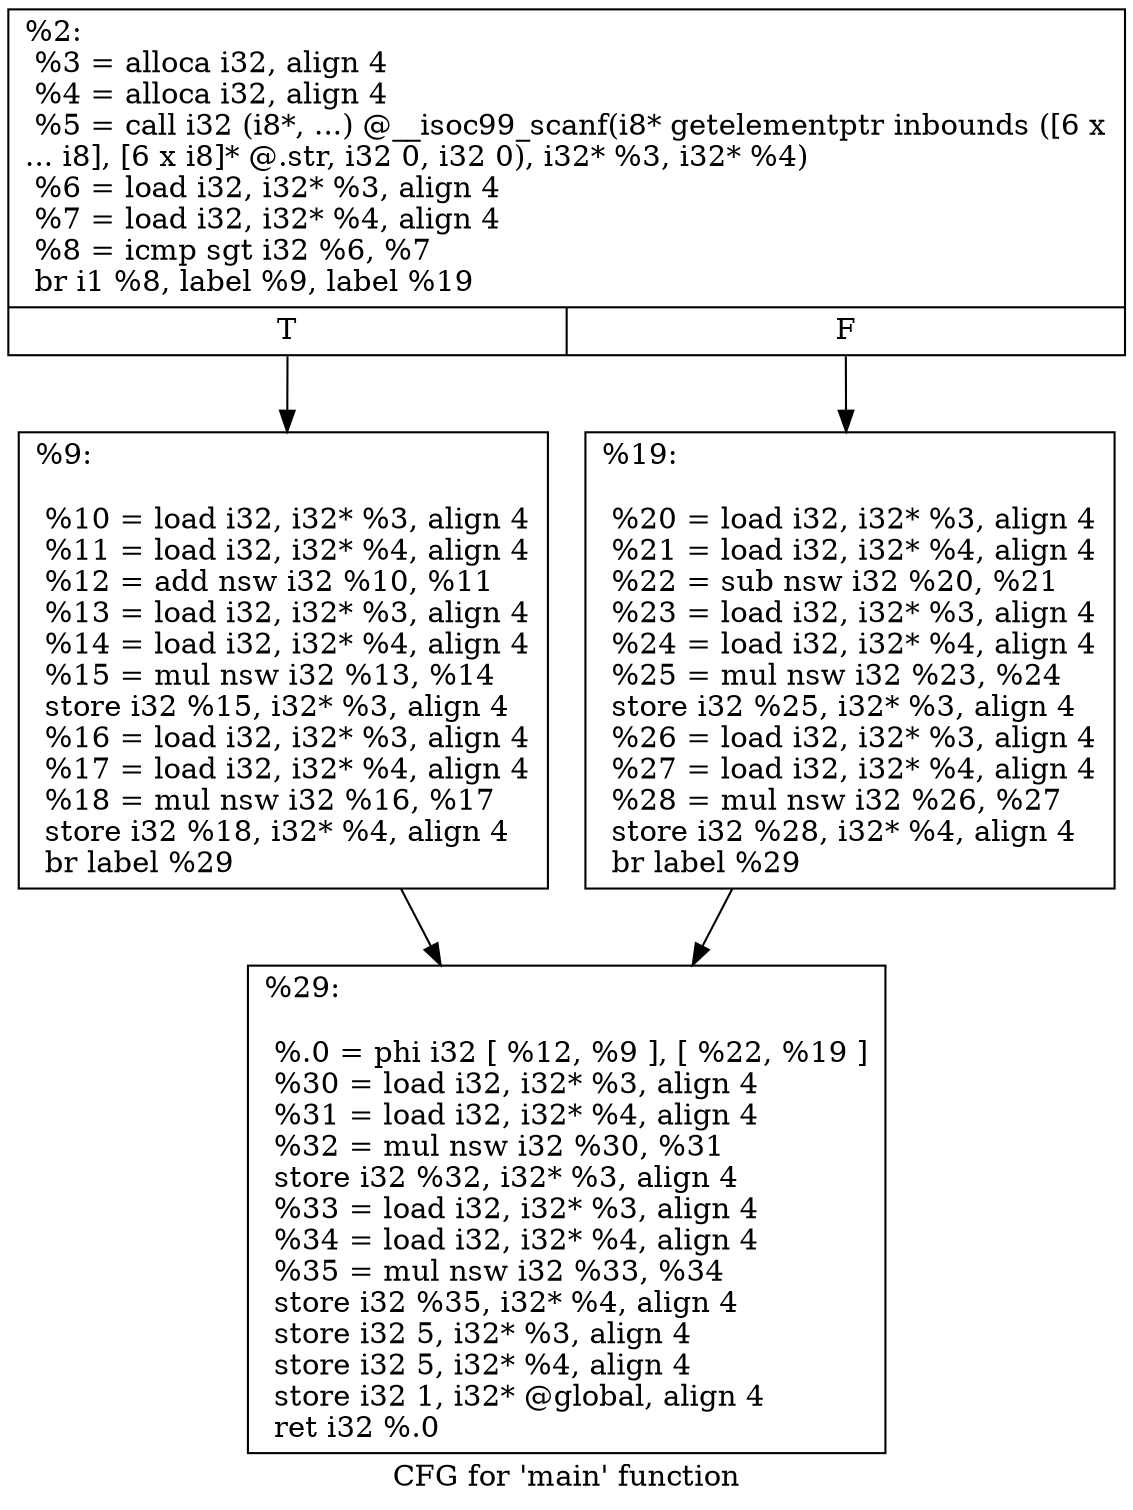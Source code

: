 digraph "CFG for 'main' function" {
	label="CFG for 'main' function";

	Node0x7fffd190ea70 [shape=record,label="{%2:\l  %3 = alloca i32, align 4\l  %4 = alloca i32, align 4\l  %5 = call i32 (i8*, ...) @__isoc99_scanf(i8* getelementptr inbounds ([6 x\l... i8], [6 x i8]* @.str, i32 0, i32 0), i32* %3, i32* %4)\l  %6 = load i32, i32* %3, align 4\l  %7 = load i32, i32* %4, align 4\l  %8 = icmp sgt i32 %6, %7\l  br i1 %8, label %9, label %19\l|{<s0>T|<s1>F}}"];
	Node0x7fffd190ea70:s0 -> Node0x7fffd190ec20;
	Node0x7fffd190ea70:s1 -> Node0x7fffd190f2e0;
	Node0x7fffd190ec20 [shape=record,label="{%9:\l\l  %10 = load i32, i32* %3, align 4\l  %11 = load i32, i32* %4, align 4\l  %12 = add nsw i32 %10, %11\l  %13 = load i32, i32* %3, align 4\l  %14 = load i32, i32* %4, align 4\l  %15 = mul nsw i32 %13, %14\l  store i32 %15, i32* %3, align 4\l  %16 = load i32, i32* %3, align 4\l  %17 = load i32, i32* %4, align 4\l  %18 = mul nsw i32 %16, %17\l  store i32 %18, i32* %4, align 4\l  br label %29\l}"];
	Node0x7fffd190ec20 -> Node0x7fffd190f890;
	Node0x7fffd190f2e0 [shape=record,label="{%19:\l\l  %20 = load i32, i32* %3, align 4\l  %21 = load i32, i32* %4, align 4\l  %22 = sub nsw i32 %20, %21\l  %23 = load i32, i32* %3, align 4\l  %24 = load i32, i32* %4, align 4\l  %25 = mul nsw i32 %23, %24\l  store i32 %25, i32* %3, align 4\l  %26 = load i32, i32* %3, align 4\l  %27 = load i32, i32* %4, align 4\l  %28 = mul nsw i32 %26, %27\l  store i32 %28, i32* %4, align 4\l  br label %29\l}"];
	Node0x7fffd190f2e0 -> Node0x7fffd190f890;
	Node0x7fffd190f890 [shape=record,label="{%29:\l\l  %.0 = phi i32 [ %12, %9 ], [ %22, %19 ]\l  %30 = load i32, i32* %3, align 4\l  %31 = load i32, i32* %4, align 4\l  %32 = mul nsw i32 %30, %31\l  store i32 %32, i32* %3, align 4\l  %33 = load i32, i32* %3, align 4\l  %34 = load i32, i32* %4, align 4\l  %35 = mul nsw i32 %33, %34\l  store i32 %35, i32* %4, align 4\l  store i32 5, i32* %3, align 4\l  store i32 5, i32* %4, align 4\l  store i32 1, i32* @global, align 4\l  ret i32 %.0\l}"];
}
